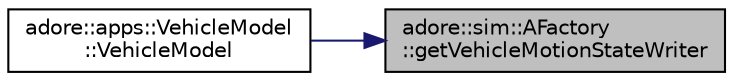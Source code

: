 digraph "adore::sim::AFactory::getVehicleMotionStateWriter"
{
 // LATEX_PDF_SIZE
  edge [fontname="Helvetica",fontsize="10",labelfontname="Helvetica",labelfontsize="10"];
  node [fontname="Helvetica",fontsize="10",shape=record];
  rankdir="RL";
  Node1 [label="adore::sim::AFactory\l::getVehicleMotionStateWriter",height=0.2,width=0.4,color="black", fillcolor="grey75", style="filled", fontcolor="black",tooltip="write updates on the true vehicle motion state"];
  Node1 -> Node2 [dir="back",color="midnightblue",fontsize="10",style="solid",fontname="Helvetica"];
  Node2 [label="adore::apps::VehicleModel\l::VehicleModel",height=0.2,width=0.4,color="black", fillcolor="white", style="filled",URL="$classadore_1_1apps_1_1VehicleModel.html#ae694b4c954a7ba03571a5e40a29f5f08",tooltip="Construct a new Vehicle Model object."];
}
